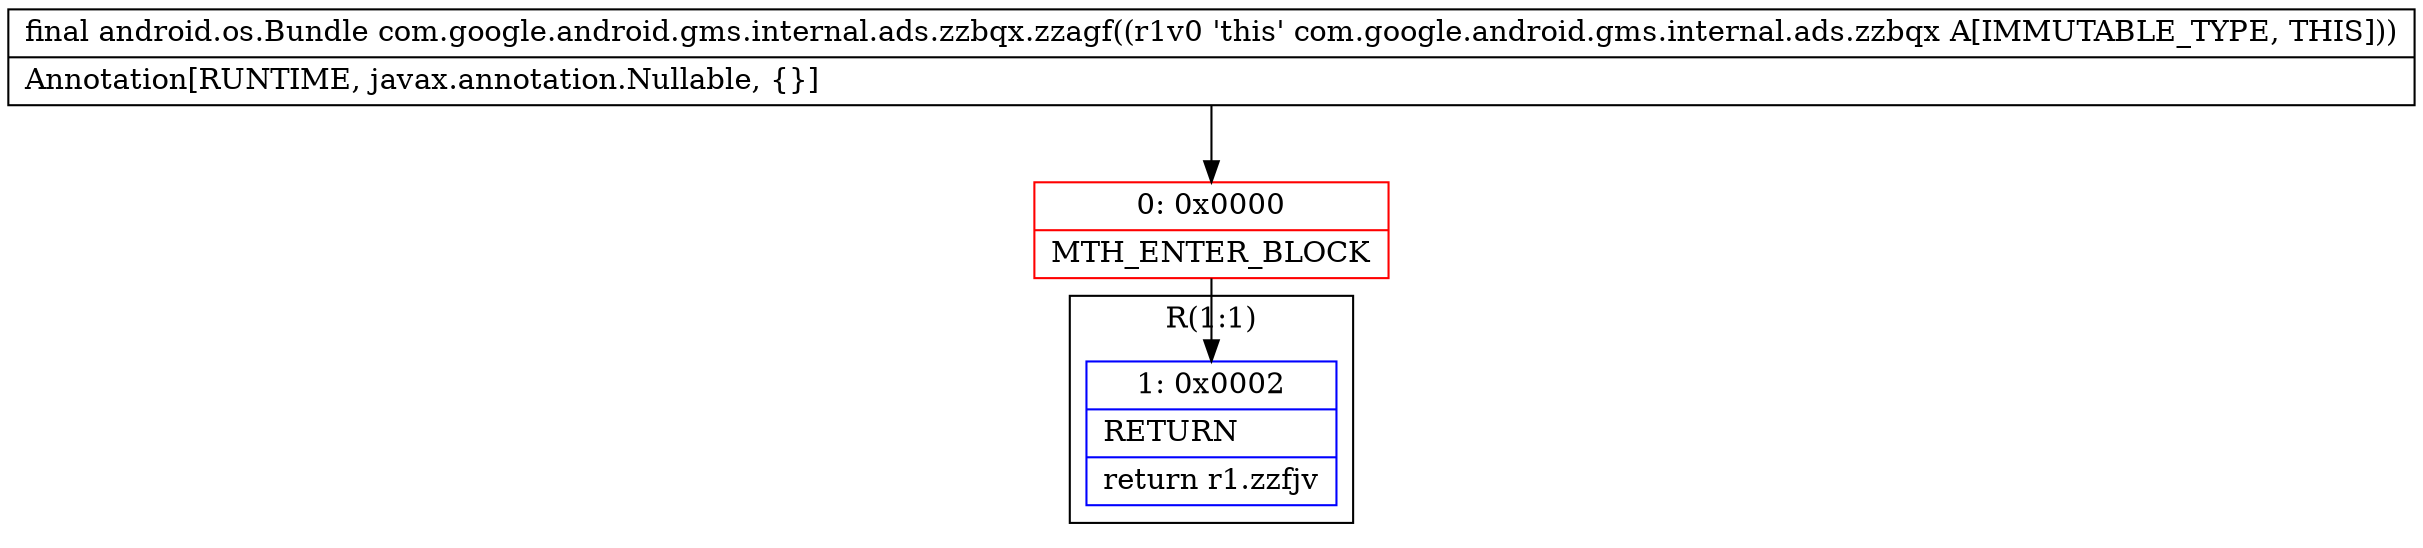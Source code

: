 digraph "CFG forcom.google.android.gms.internal.ads.zzbqx.zzagf()Landroid\/os\/Bundle;" {
subgraph cluster_Region_254939082 {
label = "R(1:1)";
node [shape=record,color=blue];
Node_1 [shape=record,label="{1\:\ 0x0002|RETURN\l|return r1.zzfjv\l}"];
}
Node_0 [shape=record,color=red,label="{0\:\ 0x0000|MTH_ENTER_BLOCK\l}"];
MethodNode[shape=record,label="{final android.os.Bundle com.google.android.gms.internal.ads.zzbqx.zzagf((r1v0 'this' com.google.android.gms.internal.ads.zzbqx A[IMMUTABLE_TYPE, THIS]))  | Annotation[RUNTIME, javax.annotation.Nullable, \{\}]\l}"];
MethodNode -> Node_0;
Node_0 -> Node_1;
}

